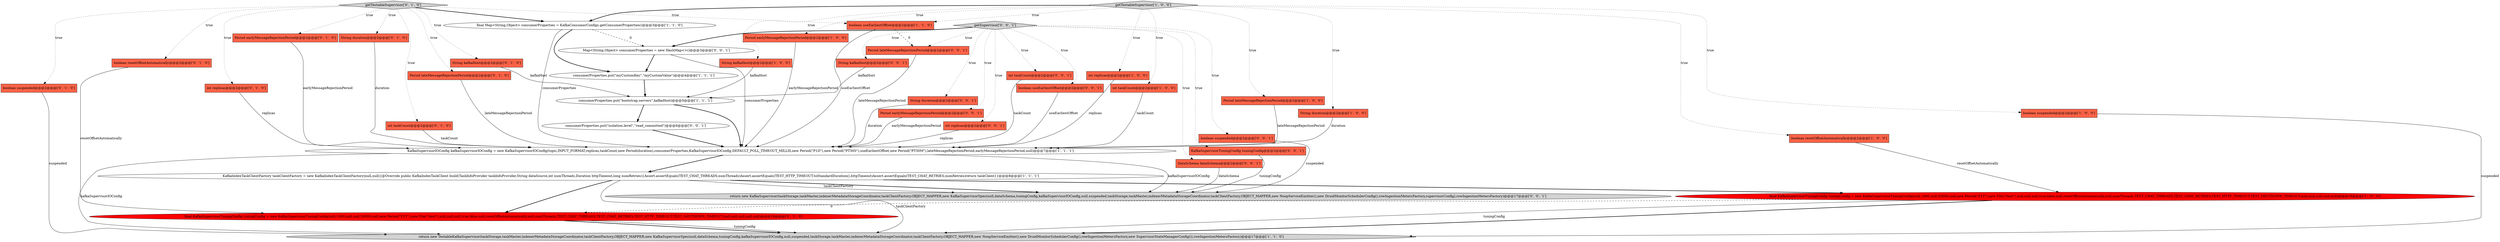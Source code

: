 digraph {
20 [style = filled, label = "Period earlyMessageRejectionPeriod@@@2@@@['0', '1', '0']", fillcolor = tomato, shape = box image = "AAA0AAABBB2BBB"];
12 [style = filled, label = "Period earlyMessageRejectionPeriod@@@2@@@['1', '0', '0']", fillcolor = tomato, shape = box image = "AAA0AAABBB1BBB"];
13 [style = filled, label = "final Map<String,Object> consumerProperties = KafkaConsumerConfigs.getConsumerProperties()@@@3@@@['1', '1', '0']", fillcolor = white, shape = ellipse image = "AAA0AAABBB1BBB"];
3 [style = filled, label = "consumerProperties.put(\"myCustomKey\",\"myCustomValue\")@@@4@@@['1', '1', '1']", fillcolor = white, shape = ellipse image = "AAA0AAABBB1BBB"];
21 [style = filled, label = "boolean resetOffsetAutomatically@@@2@@@['0', '1', '0']", fillcolor = tomato, shape = box image = "AAA0AAABBB2BBB"];
0 [style = filled, label = "String kafkaHost@@@2@@@['1', '0', '0']", fillcolor = tomato, shape = box image = "AAA0AAABBB1BBB"];
30 [style = filled, label = "DataSchema dataSchema@@@2@@@['0', '0', '1']", fillcolor = tomato, shape = box image = "AAA0AAABBB3BBB"];
34 [style = filled, label = "String kafkaHost@@@2@@@['0', '0', '1']", fillcolor = tomato, shape = box image = "AAA0AAABBB3BBB"];
16 [style = filled, label = "boolean useEarliestOffset@@@2@@@['1', '1', '0']", fillcolor = tomato, shape = box image = "AAA0AAABBB1BBB"];
40 [style = filled, label = "Period lateMessageRejectionPeriod@@@2@@@['0', '0', '1']", fillcolor = tomato, shape = box image = "AAA0AAABBB3BBB"];
22 [style = filled, label = "getTestableSupervisor['0', '1', '0']", fillcolor = lightgray, shape = diamond image = "AAA0AAABBB2BBB"];
18 [style = filled, label = "boolean suspended@@@2@@@['0', '1', '0']", fillcolor = tomato, shape = box image = "AAA0AAABBB2BBB"];
15 [style = filled, label = "KafkaIndexTaskClientFactory taskClientFactory = new KafkaIndexTaskClientFactory(null,null){@Override public KafkaIndexTaskClient build(TaskInfoProvider taskInfoProvider,String dataSource,int numThreads,Duration httpTimeout,long numRetries){Assert.assertEquals(TEST_CHAT_THREADS,numThreads)Assert.assertEquals(TEST_HTTP_TIMEOUT.toStandardDuration(),httpTimeout)Assert.assertEquals(TEST_CHAT_RETRIES,numRetries)return taskClient}}@@@8@@@['1', '1', '1']", fillcolor = white, shape = ellipse image = "AAA0AAABBB1BBB"];
28 [style = filled, label = "return new KafkaSupervisor(taskStorage,taskMaster,indexerMetadataStorageCoordinator,taskClientFactory,OBJECT_MAPPER,new KafkaSupervisorSpec(null,dataSchema,tuningConfig,kafkaSupervisorIOConfig,null,suspended,taskStorage,taskMaster,indexerMetadataStorageCoordinator,taskClientFactory,OBJECT_MAPPER,new NoopServiceEmitter(),new DruidMonitorSchedulerConfig(),rowIngestionMetersFactory,supervisorConfig),rowIngestionMetersFactory)@@@17@@@['0', '0', '1']", fillcolor = lightgray, shape = ellipse image = "AAA0AAABBB3BBB"];
36 [style = filled, label = "Map<String,Object> consumerProperties = new HashMap<>()@@@3@@@['0', '0', '1']", fillcolor = white, shape = ellipse image = "AAA0AAABBB3BBB"];
17 [style = filled, label = "int taskCount@@@2@@@['0', '1', '0']", fillcolor = tomato, shape = box image = "AAA0AAABBB2BBB"];
19 [style = filled, label = "final KafkaSupervisorTuningConfig tuningConfig = new KafkaSupervisorTuningConfig(null,1000,null,null,50000,null,new Period(\"P1Y\"),new File(\"/test\"),null,null,null,true,false,null,resetOffsetAutomatically,null,numThreads,TEST_CHAT_THREADS,TEST_CHAT_RETRIES,TEST_HTTP_TIMEOUT,TEST_SHUTDOWN_TIMEOUT,null,null,null,null,null)@@@16@@@['0', '1', '0']", fillcolor = red, shape = ellipse image = "AAA1AAABBB2BBB"];
6 [style = filled, label = "consumerProperties.put(\"bootstrap.servers\",kafkaHost)@@@5@@@['1', '1', '1']", fillcolor = white, shape = ellipse image = "AAA0AAABBB1BBB"];
14 [style = filled, label = "KafkaSupervisorIOConfig kafkaSupervisorIOConfig = new KafkaSupervisorIOConfig(topic,INPUT_FORMAT,replicas,taskCount,new Period(duration),consumerProperties,KafkaSupervisorIOConfig.DEFAULT_POLL_TIMEOUT_MILLIS,new Period(\"P1D\"),new Period(\"PT30S\"),useEarliestOffset,new Period(\"PT30M\"),lateMessageRejectionPeriod,earlyMessageRejectionPeriod,null)@@@7@@@['1', '1', '1']", fillcolor = white, shape = ellipse image = "AAA0AAABBB1BBB"];
7 [style = filled, label = "int replicas@@@2@@@['1', '0', '0']", fillcolor = tomato, shape = box image = "AAA0AAABBB1BBB"];
1 [style = filled, label = "int taskCount@@@2@@@['1', '0', '0']", fillcolor = tomato, shape = box image = "AAA0AAABBB1BBB"];
5 [style = filled, label = "getTestableSupervisor['1', '0', '0']", fillcolor = lightgray, shape = diamond image = "AAA0AAABBB1BBB"];
26 [style = filled, label = "String duration@@@2@@@['0', '1', '0']", fillcolor = tomato, shape = box image = "AAA0AAABBB2BBB"];
31 [style = filled, label = "String duration@@@2@@@['0', '0', '1']", fillcolor = tomato, shape = box image = "AAA0AAABBB3BBB"];
38 [style = filled, label = "boolean suspended@@@2@@@['0', '0', '1']", fillcolor = tomato, shape = box image = "AAA0AAABBB3BBB"];
39 [style = filled, label = "consumerProperties.put(\"isolation.level\",\"read_committed\")@@@6@@@['0', '0', '1']", fillcolor = white, shape = ellipse image = "AAA0AAABBB3BBB"];
11 [style = filled, label = "Period lateMessageRejectionPeriod@@@2@@@['1', '0', '0']", fillcolor = tomato, shape = box image = "AAA0AAABBB1BBB"];
29 [style = filled, label = "getSupervisor['0', '0', '1']", fillcolor = lightgray, shape = diamond image = "AAA0AAABBB3BBB"];
4 [style = filled, label = "boolean suspended@@@2@@@['1', '0', '0']", fillcolor = tomato, shape = box image = "AAA0AAABBB1BBB"];
2 [style = filled, label = "final KafkaSupervisorTuningConfig tuningConfig = new KafkaSupervisorTuningConfig(null,1000,null,50000,null,new Period(\"P1Y\"),new File(\"/test\"),null,null,null,true,false,null,resetOffsetAutomatically,null,numThreads,TEST_CHAT_THREADS,TEST_CHAT_RETRIES,TEST_HTTP_TIMEOUT,TEST_SHUTDOWN_TIMEOUT,null,null,null,null,null)@@@16@@@['1', '0', '0']", fillcolor = red, shape = ellipse image = "AAA1AAABBB1BBB"];
33 [style = filled, label = "Period earlyMessageRejectionPeriod@@@2@@@['0', '0', '1']", fillcolor = tomato, shape = box image = "AAA0AAABBB3BBB"];
8 [style = filled, label = "boolean resetOffsetAutomatically@@@2@@@['1', '0', '0']", fillcolor = tomato, shape = box image = "AAA0AAABBB1BBB"];
9 [style = filled, label = "String duration@@@2@@@['1', '0', '0']", fillcolor = tomato, shape = box image = "AAA0AAABBB1BBB"];
23 [style = filled, label = "String kafkaHost@@@2@@@['0', '1', '0']", fillcolor = tomato, shape = box image = "AAA0AAABBB2BBB"];
24 [style = filled, label = "Period lateMessageRejectionPeriod@@@2@@@['0', '1', '0']", fillcolor = tomato, shape = box image = "AAA0AAABBB2BBB"];
27 [style = filled, label = "int replicas@@@2@@@['0', '0', '1']", fillcolor = tomato, shape = box image = "AAA0AAABBB3BBB"];
32 [style = filled, label = "int taskCount@@@2@@@['0', '0', '1']", fillcolor = tomato, shape = box image = "AAA0AAABBB3BBB"];
37 [style = filled, label = "boolean useEarliestOffset@@@2@@@['0', '0', '1']", fillcolor = tomato, shape = box image = "AAA0AAABBB3BBB"];
35 [style = filled, label = "KafkaSupervisorTuningConfig tuningConfig@@@2@@@['0', '0', '1']", fillcolor = tomato, shape = box image = "AAA0AAABBB3BBB"];
10 [style = filled, label = "return new TestableKafkaSupervisor(taskStorage,taskMaster,indexerMetadataStorageCoordinator,taskClientFactory,OBJECT_MAPPER,new KafkaSupervisorSpec(null,dataSchema,tuningConfig,kafkaSupervisorIOConfig,null,suspended,taskStorage,taskMaster,indexerMetadataStorageCoordinator,taskClientFactory,OBJECT_MAPPER,new NoopServiceEmitter(),new DruidMonitorSchedulerConfig(),rowIngestionMetersFactory,new SupervisorStateManagerConfig()),rowIngestionMetersFactory)@@@17@@@['1', '1', '0']", fillcolor = lightgray, shape = ellipse image = "AAA0AAABBB1BBB"];
25 [style = filled, label = "int replicas@@@2@@@['0', '1', '0']", fillcolor = tomato, shape = box image = "AAA0AAABBB2BBB"];
33->14 [style = solid, label="earlyMessageRejectionPeriod"];
18->10 [style = solid, label="suspended"];
26->14 [style = solid, label="duration"];
29->36 [style = bold, label=""];
22->21 [style = dotted, label="true"];
15->2 [style = bold, label=""];
37->14 [style = solid, label="useEarliestOffset"];
31->14 [style = solid, label="duration"];
2->19 [style = dashed, label="0"];
22->18 [style = dotted, label="true"];
13->36 [style = dashed, label="0"];
1->14 [style = solid, label="taskCount"];
22->23 [style = dotted, label="true"];
36->14 [style = solid, label="consumerProperties"];
29->34 [style = dotted, label="true"];
12->14 [style = solid, label="earlyMessageRejectionPeriod"];
14->10 [style = solid, label="kafkaSupervisorIOConfig"];
29->27 [style = dotted, label="true"];
5->1 [style = dotted, label="true"];
22->25 [style = dotted, label="true"];
40->14 [style = solid, label="lateMessageRejectionPeriod"];
20->14 [style = solid, label="earlyMessageRejectionPeriod"];
13->14 [style = solid, label="consumerProperties"];
3->6 [style = bold, label=""];
19->10 [style = bold, label=""];
39->14 [style = bold, label=""];
29->38 [style = dotted, label="true"];
7->14 [style = solid, label="replicas"];
5->0 [style = dotted, label="true"];
22->24 [style = dotted, label="true"];
5->12 [style = dotted, label="true"];
8->2 [style = solid, label="resetOffsetAutomatically"];
15->19 [style = bold, label=""];
2->10 [style = bold, label=""];
0->6 [style = solid, label="kafkaHost"];
30->28 [style = solid, label="dataSchema"];
29->37 [style = dotted, label="true"];
25->14 [style = solid, label="replicas"];
21->19 [style = solid, label="resetOffsetAutomatically"];
9->14 [style = solid, label="duration"];
5->4 [style = dotted, label="true"];
35->28 [style = solid, label="tuningConfig"];
14->28 [style = solid, label="kafkaSupervisorIOConfig"];
6->14 [style = bold, label=""];
34->6 [style = solid, label="kafkaHost"];
11->14 [style = solid, label="lateMessageRejectionPeriod"];
5->11 [style = dotted, label="true"];
19->10 [style = solid, label="tuningConfig"];
38->28 [style = solid, label="suspended"];
22->20 [style = dotted, label="true"];
13->3 [style = bold, label=""];
32->14 [style = solid, label="taskCount"];
15->28 [style = bold, label=""];
22->26 [style = dotted, label="true"];
5->7 [style = dotted, label="true"];
5->13 [style = bold, label=""];
22->16 [style = dotted, label="true"];
29->40 [style = dotted, label="true"];
5->16 [style = dotted, label="true"];
29->30 [style = dotted, label="true"];
5->9 [style = dotted, label="true"];
22->17 [style = dotted, label="true"];
14->15 [style = bold, label=""];
15->28 [style = solid, label="taskClientFactory"];
29->31 [style = dotted, label="true"];
4->10 [style = solid, label="suspended"];
29->33 [style = dotted, label="true"];
5->8 [style = dotted, label="true"];
23->6 [style = solid, label="kafkaHost"];
6->39 [style = bold, label=""];
15->10 [style = solid, label="taskClientFactory"];
24->14 [style = solid, label="lateMessageRejectionPeriod"];
2->10 [style = solid, label="tuningConfig"];
27->14 [style = solid, label="replicas"];
22->13 [style = bold, label=""];
29->32 [style = dotted, label="true"];
29->35 [style = dotted, label="true"];
16->40 [style = dashed, label="0"];
16->14 [style = solid, label="useEarliestOffset"];
17->14 [style = solid, label="taskCount"];
36->3 [style = bold, label=""];
}
